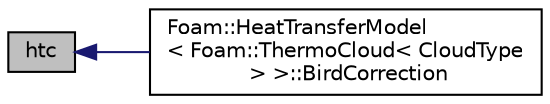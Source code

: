 digraph "htc"
{
  bgcolor="transparent";
  edge [fontname="Helvetica",fontsize="10",labelfontname="Helvetica",labelfontsize="10"];
  node [fontname="Helvetica",fontsize="10",shape=record];
  rankdir="LR";
  Node21 [label="htc",height=0.2,width=0.4,color="black", fillcolor="grey75", style="filled", fontcolor="black"];
  Node21 -> Node22 [dir="back",color="midnightblue",fontsize="10",style="solid",fontname="Helvetica"];
  Node22 [label="Foam::HeatTransferModel\l\< Foam::ThermoCloud\< CloudType\l \> \>::BirdCorrection",height=0.2,width=0.4,color="black",URL="$a24957.html#afb07e9de3ae21db9ee3d069287476a8b",tooltip="Return the Bird htc correction flag. "];
}
